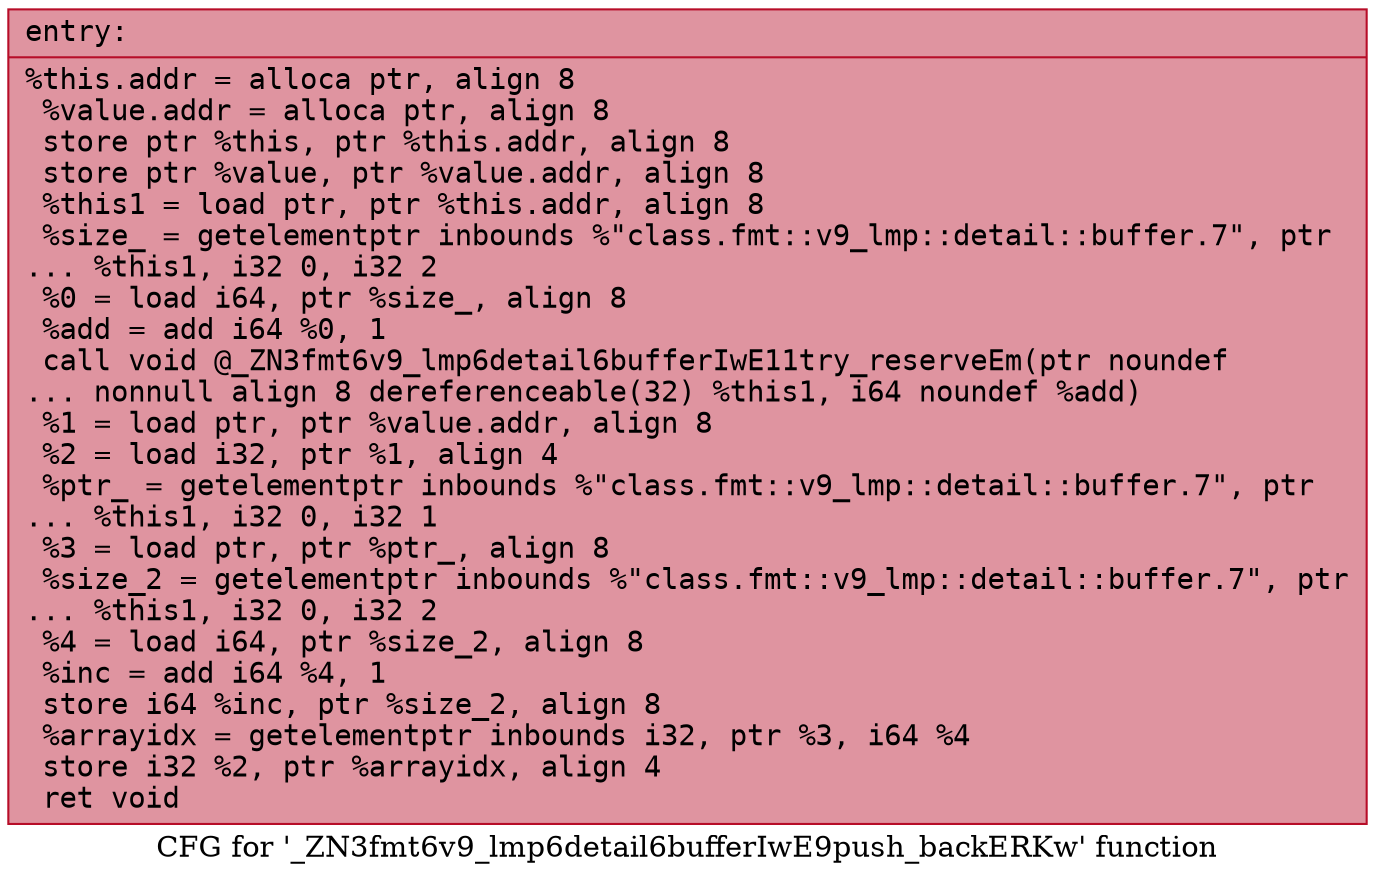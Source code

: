 digraph "CFG for '_ZN3fmt6v9_lmp6detail6bufferIwE9push_backERKw' function" {
	label="CFG for '_ZN3fmt6v9_lmp6detail6bufferIwE9push_backERKw' function";

	Node0x55fec2f86330 [shape=record,color="#b70d28ff", style=filled, fillcolor="#b70d2870" fontname="Courier",label="{entry:\l|  %this.addr = alloca ptr, align 8\l  %value.addr = alloca ptr, align 8\l  store ptr %this, ptr %this.addr, align 8\l  store ptr %value, ptr %value.addr, align 8\l  %this1 = load ptr, ptr %this.addr, align 8\l  %size_ = getelementptr inbounds %\"class.fmt::v9_lmp::detail::buffer.7\", ptr\l... %this1, i32 0, i32 2\l  %0 = load i64, ptr %size_, align 8\l  %add = add i64 %0, 1\l  call void @_ZN3fmt6v9_lmp6detail6bufferIwE11try_reserveEm(ptr noundef\l... nonnull align 8 dereferenceable(32) %this1, i64 noundef %add)\l  %1 = load ptr, ptr %value.addr, align 8\l  %2 = load i32, ptr %1, align 4\l  %ptr_ = getelementptr inbounds %\"class.fmt::v9_lmp::detail::buffer.7\", ptr\l... %this1, i32 0, i32 1\l  %3 = load ptr, ptr %ptr_, align 8\l  %size_2 = getelementptr inbounds %\"class.fmt::v9_lmp::detail::buffer.7\", ptr\l... %this1, i32 0, i32 2\l  %4 = load i64, ptr %size_2, align 8\l  %inc = add i64 %4, 1\l  store i64 %inc, ptr %size_2, align 8\l  %arrayidx = getelementptr inbounds i32, ptr %3, i64 %4\l  store i32 %2, ptr %arrayidx, align 4\l  ret void\l}"];
}
